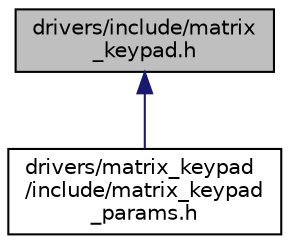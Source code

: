 digraph "drivers/include/matrix_keypad.h"
{
 // LATEX_PDF_SIZE
  edge [fontname="Helvetica",fontsize="10",labelfontname="Helvetica",labelfontsize="10"];
  node [fontname="Helvetica",fontsize="10",shape=record];
  Node1 [label="drivers/include/matrix\l_keypad.h",height=0.2,width=0.4,color="black", fillcolor="grey75", style="filled", fontcolor="black",tooltip="Interface definition for the matrix keypad."];
  Node1 -> Node2 [dir="back",color="midnightblue",fontsize="10",style="solid",fontname="Helvetica"];
  Node2 [label="drivers/matrix_keypad\l/include/matrix_keypad\l_params.h",height=0.2,width=0.4,color="black", fillcolor="white", style="filled",URL="$matrix__keypad__params_8h.html",tooltip="Default configuration."];
}
